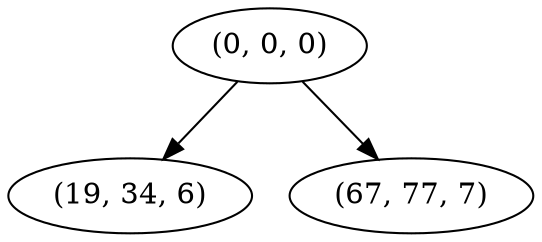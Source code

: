digraph tree {
    "(0, 0, 0)";
    "(19, 34, 6)";
    "(67, 77, 7)";
    "(0, 0, 0)" -> "(19, 34, 6)";
    "(0, 0, 0)" -> "(67, 77, 7)";
}
